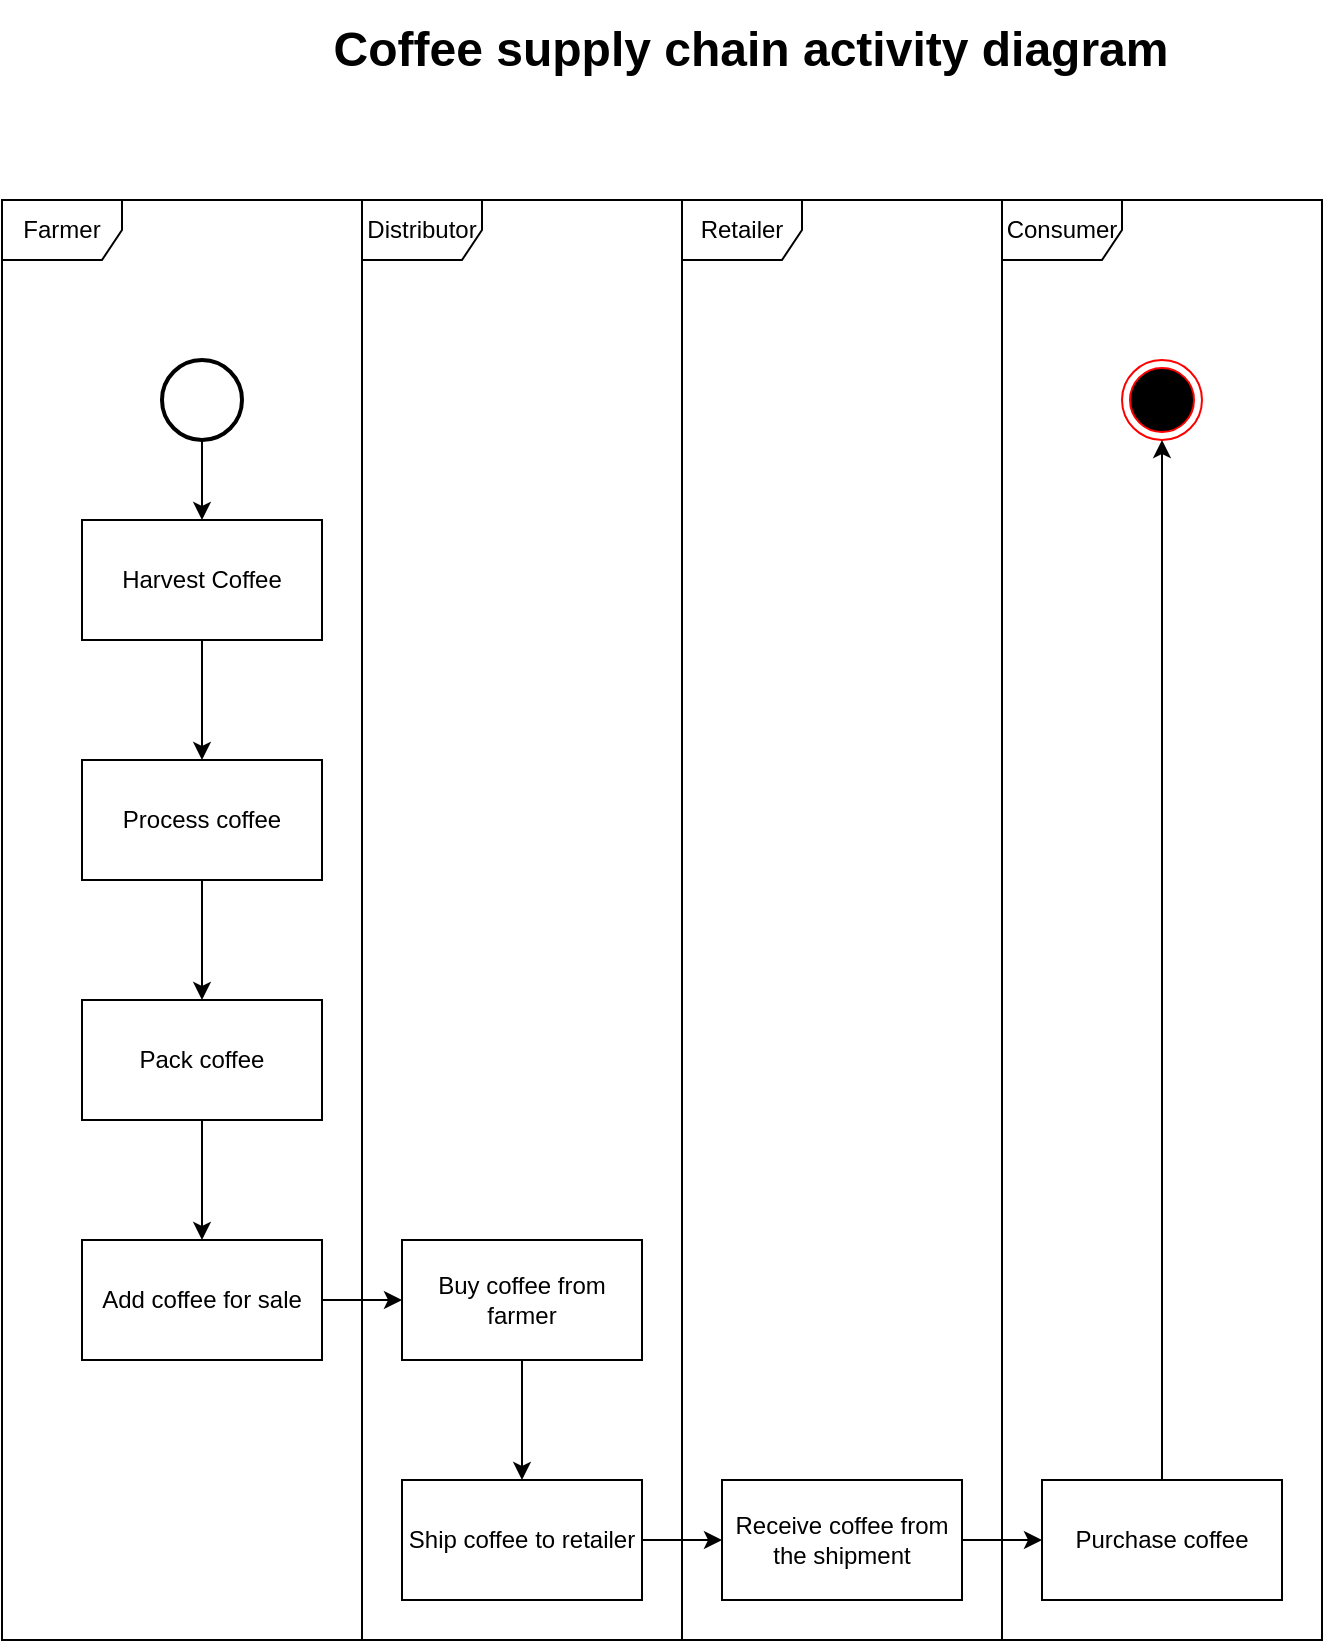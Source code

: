<mxfile version="12.9.11" type="device"><diagram id="uWPg5Vy0JlznKd27r0P2" name="Page-1"><mxGraphModel dx="946" dy="595" grid="1" gridSize="10" guides="1" tooltips="1" connect="1" arrows="1" fold="1" page="1" pageScale="1" pageWidth="827" pageHeight="1169" math="0" shadow="0"><root><mxCell id="0"/><mxCell id="1" parent="0"/><mxCell id="moeLIZpcjTNlZtfkjVxC-1" value="" style="strokeWidth=2;html=1;shape=mxgraph.flowchart.start_2;whiteSpace=wrap;" vertex="1" parent="1"><mxGeometry x="120" y="200" width="40" height="40" as="geometry"/></mxCell><mxCell id="moeLIZpcjTNlZtfkjVxC-2" value="Harvest Coffee" style="rounded=0;whiteSpace=wrap;html=1;" vertex="1" parent="1"><mxGeometry x="80" y="280" width="120" height="60" as="geometry"/></mxCell><mxCell id="moeLIZpcjTNlZtfkjVxC-3" value="Process coffee" style="rounded=0;whiteSpace=wrap;html=1;" vertex="1" parent="1"><mxGeometry x="80" y="400" width="120" height="60" as="geometry"/></mxCell><mxCell id="moeLIZpcjTNlZtfkjVxC-4" value="Pack coffee" style="rounded=0;whiteSpace=wrap;html=1;" vertex="1" parent="1"><mxGeometry x="80" y="520" width="120" height="60" as="geometry"/></mxCell><mxCell id="moeLIZpcjTNlZtfkjVxC-5" value="Add coffee for sale" style="rounded=0;whiteSpace=wrap;html=1;" vertex="1" parent="1"><mxGeometry x="80" y="640" width="120" height="60" as="geometry"/></mxCell><mxCell id="moeLIZpcjTNlZtfkjVxC-6" value="Buy coffee from farmer" style="rounded=0;whiteSpace=wrap;html=1;" vertex="1" parent="1"><mxGeometry x="240" y="640" width="120" height="60" as="geometry"/></mxCell><mxCell id="moeLIZpcjTNlZtfkjVxC-7" value="Ship coffee to retailer" style="rounded=0;whiteSpace=wrap;html=1;" vertex="1" parent="1"><mxGeometry x="240" y="760" width="120" height="60" as="geometry"/></mxCell><mxCell id="moeLIZpcjTNlZtfkjVxC-8" value="Receive coffee from the shipment" style="rounded=0;whiteSpace=wrap;html=1;" vertex="1" parent="1"><mxGeometry x="400" y="760" width="120" height="60" as="geometry"/></mxCell><mxCell id="moeLIZpcjTNlZtfkjVxC-9" value="Purchase coffee" style="rounded=0;whiteSpace=wrap;html=1;" vertex="1" parent="1"><mxGeometry x="560" y="760" width="120" height="60" as="geometry"/></mxCell><mxCell id="moeLIZpcjTNlZtfkjVxC-10" value="" style="endArrow=classic;html=1;exitX=0.5;exitY=1;exitDx=0;exitDy=0;exitPerimeter=0;entryX=0.5;entryY=0;entryDx=0;entryDy=0;" edge="1" parent="1" source="moeLIZpcjTNlZtfkjVxC-1" target="moeLIZpcjTNlZtfkjVxC-2"><mxGeometry width="50" height="50" relative="1" as="geometry"><mxPoint x="390" y="460" as="sourcePoint"/><mxPoint x="440" y="410" as="targetPoint"/></mxGeometry></mxCell><mxCell id="moeLIZpcjTNlZtfkjVxC-11" value="" style="endArrow=classic;html=1;exitX=0.5;exitY=1;exitDx=0;exitDy=0;entryX=0.5;entryY=0;entryDx=0;entryDy=0;" edge="1" parent="1" source="moeLIZpcjTNlZtfkjVxC-2" target="moeLIZpcjTNlZtfkjVxC-3"><mxGeometry width="50" height="50" relative="1" as="geometry"><mxPoint x="150" y="250" as="sourcePoint"/><mxPoint x="140" y="370" as="targetPoint"/></mxGeometry></mxCell><mxCell id="moeLIZpcjTNlZtfkjVxC-12" value="" style="endArrow=classic;html=1;exitX=0.5;exitY=1;exitDx=0;exitDy=0;entryX=0.5;entryY=0;entryDx=0;entryDy=0;" edge="1" parent="1" source="moeLIZpcjTNlZtfkjVxC-3" target="moeLIZpcjTNlZtfkjVxC-4"><mxGeometry width="50" height="50" relative="1" as="geometry"><mxPoint x="160" y="260" as="sourcePoint"/><mxPoint x="160" y="300" as="targetPoint"/></mxGeometry></mxCell><mxCell id="moeLIZpcjTNlZtfkjVxC-13" value="" style="endArrow=classic;html=1;exitX=0.5;exitY=1;exitDx=0;exitDy=0;entryX=0.5;entryY=0;entryDx=0;entryDy=0;" edge="1" parent="1" source="moeLIZpcjTNlZtfkjVxC-4" target="moeLIZpcjTNlZtfkjVxC-5"><mxGeometry width="50" height="50" relative="1" as="geometry"><mxPoint x="170" y="270" as="sourcePoint"/><mxPoint x="170" y="310" as="targetPoint"/></mxGeometry></mxCell><mxCell id="moeLIZpcjTNlZtfkjVxC-14" value="" style="endArrow=classic;html=1;exitX=1;exitY=0.5;exitDx=0;exitDy=0;entryX=0;entryY=0.5;entryDx=0;entryDy=0;" edge="1" parent="1" source="moeLIZpcjTNlZtfkjVxC-5" target="moeLIZpcjTNlZtfkjVxC-6"><mxGeometry width="50" height="50" relative="1" as="geometry"><mxPoint x="180" y="280" as="sourcePoint"/><mxPoint x="180" y="320" as="targetPoint"/></mxGeometry></mxCell><mxCell id="moeLIZpcjTNlZtfkjVxC-15" value="" style="endArrow=classic;html=1;exitX=0.5;exitY=1;exitDx=0;exitDy=0;entryX=0.5;entryY=0;entryDx=0;entryDy=0;" edge="1" parent="1" source="moeLIZpcjTNlZtfkjVxC-6" target="moeLIZpcjTNlZtfkjVxC-7"><mxGeometry width="50" height="50" relative="1" as="geometry"><mxPoint x="210" y="680" as="sourcePoint"/><mxPoint x="250" y="680" as="targetPoint"/></mxGeometry></mxCell><mxCell id="moeLIZpcjTNlZtfkjVxC-16" value="" style="endArrow=classic;html=1;exitX=1;exitY=0.5;exitDx=0;exitDy=0;entryX=0;entryY=0.5;entryDx=0;entryDy=0;" edge="1" parent="1" source="moeLIZpcjTNlZtfkjVxC-7" target="moeLIZpcjTNlZtfkjVxC-8"><mxGeometry width="50" height="50" relative="1" as="geometry"><mxPoint x="220" y="690" as="sourcePoint"/><mxPoint x="260" y="690" as="targetPoint"/></mxGeometry></mxCell><mxCell id="moeLIZpcjTNlZtfkjVxC-17" value="" style="endArrow=classic;html=1;exitX=1;exitY=0.5;exitDx=0;exitDy=0;entryX=0;entryY=0.5;entryDx=0;entryDy=0;" edge="1" parent="1" source="moeLIZpcjTNlZtfkjVxC-8" target="moeLIZpcjTNlZtfkjVxC-9"><mxGeometry width="50" height="50" relative="1" as="geometry"><mxPoint x="370" y="800" as="sourcePoint"/><mxPoint x="410" y="800" as="targetPoint"/></mxGeometry></mxCell><mxCell id="moeLIZpcjTNlZtfkjVxC-18" value="" style="ellipse;html=1;shape=endState;fillColor=#000000;strokeColor=#ff0000;" vertex="1" parent="1"><mxGeometry x="600" y="200" width="40" height="40" as="geometry"/></mxCell><mxCell id="moeLIZpcjTNlZtfkjVxC-19" value="" style="endArrow=classic;html=1;exitX=0.5;exitY=0;exitDx=0;exitDy=0;entryX=0.5;entryY=1;entryDx=0;entryDy=0;" edge="1" parent="1" source="moeLIZpcjTNlZtfkjVxC-9" target="moeLIZpcjTNlZtfkjVxC-18"><mxGeometry width="50" height="50" relative="1" as="geometry"><mxPoint x="380" y="810" as="sourcePoint"/><mxPoint x="420" y="810" as="targetPoint"/></mxGeometry></mxCell><mxCell id="moeLIZpcjTNlZtfkjVxC-21" value="Coffee supply chain activity diagram" style="text;strokeColor=none;fillColor=none;html=1;fontSize=24;fontStyle=1;verticalAlign=middle;align=center;" vertex="1" parent="1"><mxGeometry x="301" y="20" width="226" height="50" as="geometry"/></mxCell><mxCell id="moeLIZpcjTNlZtfkjVxC-22" value="Farmer" style="shape=umlFrame;whiteSpace=wrap;html=1;" vertex="1" parent="1"><mxGeometry x="40" y="120" width="180" height="720" as="geometry"/></mxCell><mxCell id="moeLIZpcjTNlZtfkjVxC-23" value="Distributor" style="shape=umlFrame;whiteSpace=wrap;html=1;" vertex="1" parent="1"><mxGeometry x="220" y="120" width="160" height="720" as="geometry"/></mxCell><mxCell id="moeLIZpcjTNlZtfkjVxC-24" value="Retailer" style="shape=umlFrame;whiteSpace=wrap;html=1;" vertex="1" parent="1"><mxGeometry x="380" y="120" width="160" height="720" as="geometry"/></mxCell><mxCell id="moeLIZpcjTNlZtfkjVxC-25" value="Consumer" style="shape=umlFrame;whiteSpace=wrap;html=1;" vertex="1" parent="1"><mxGeometry x="540" y="120" width="160" height="720" as="geometry"/></mxCell></root></mxGraphModel></diagram></mxfile>